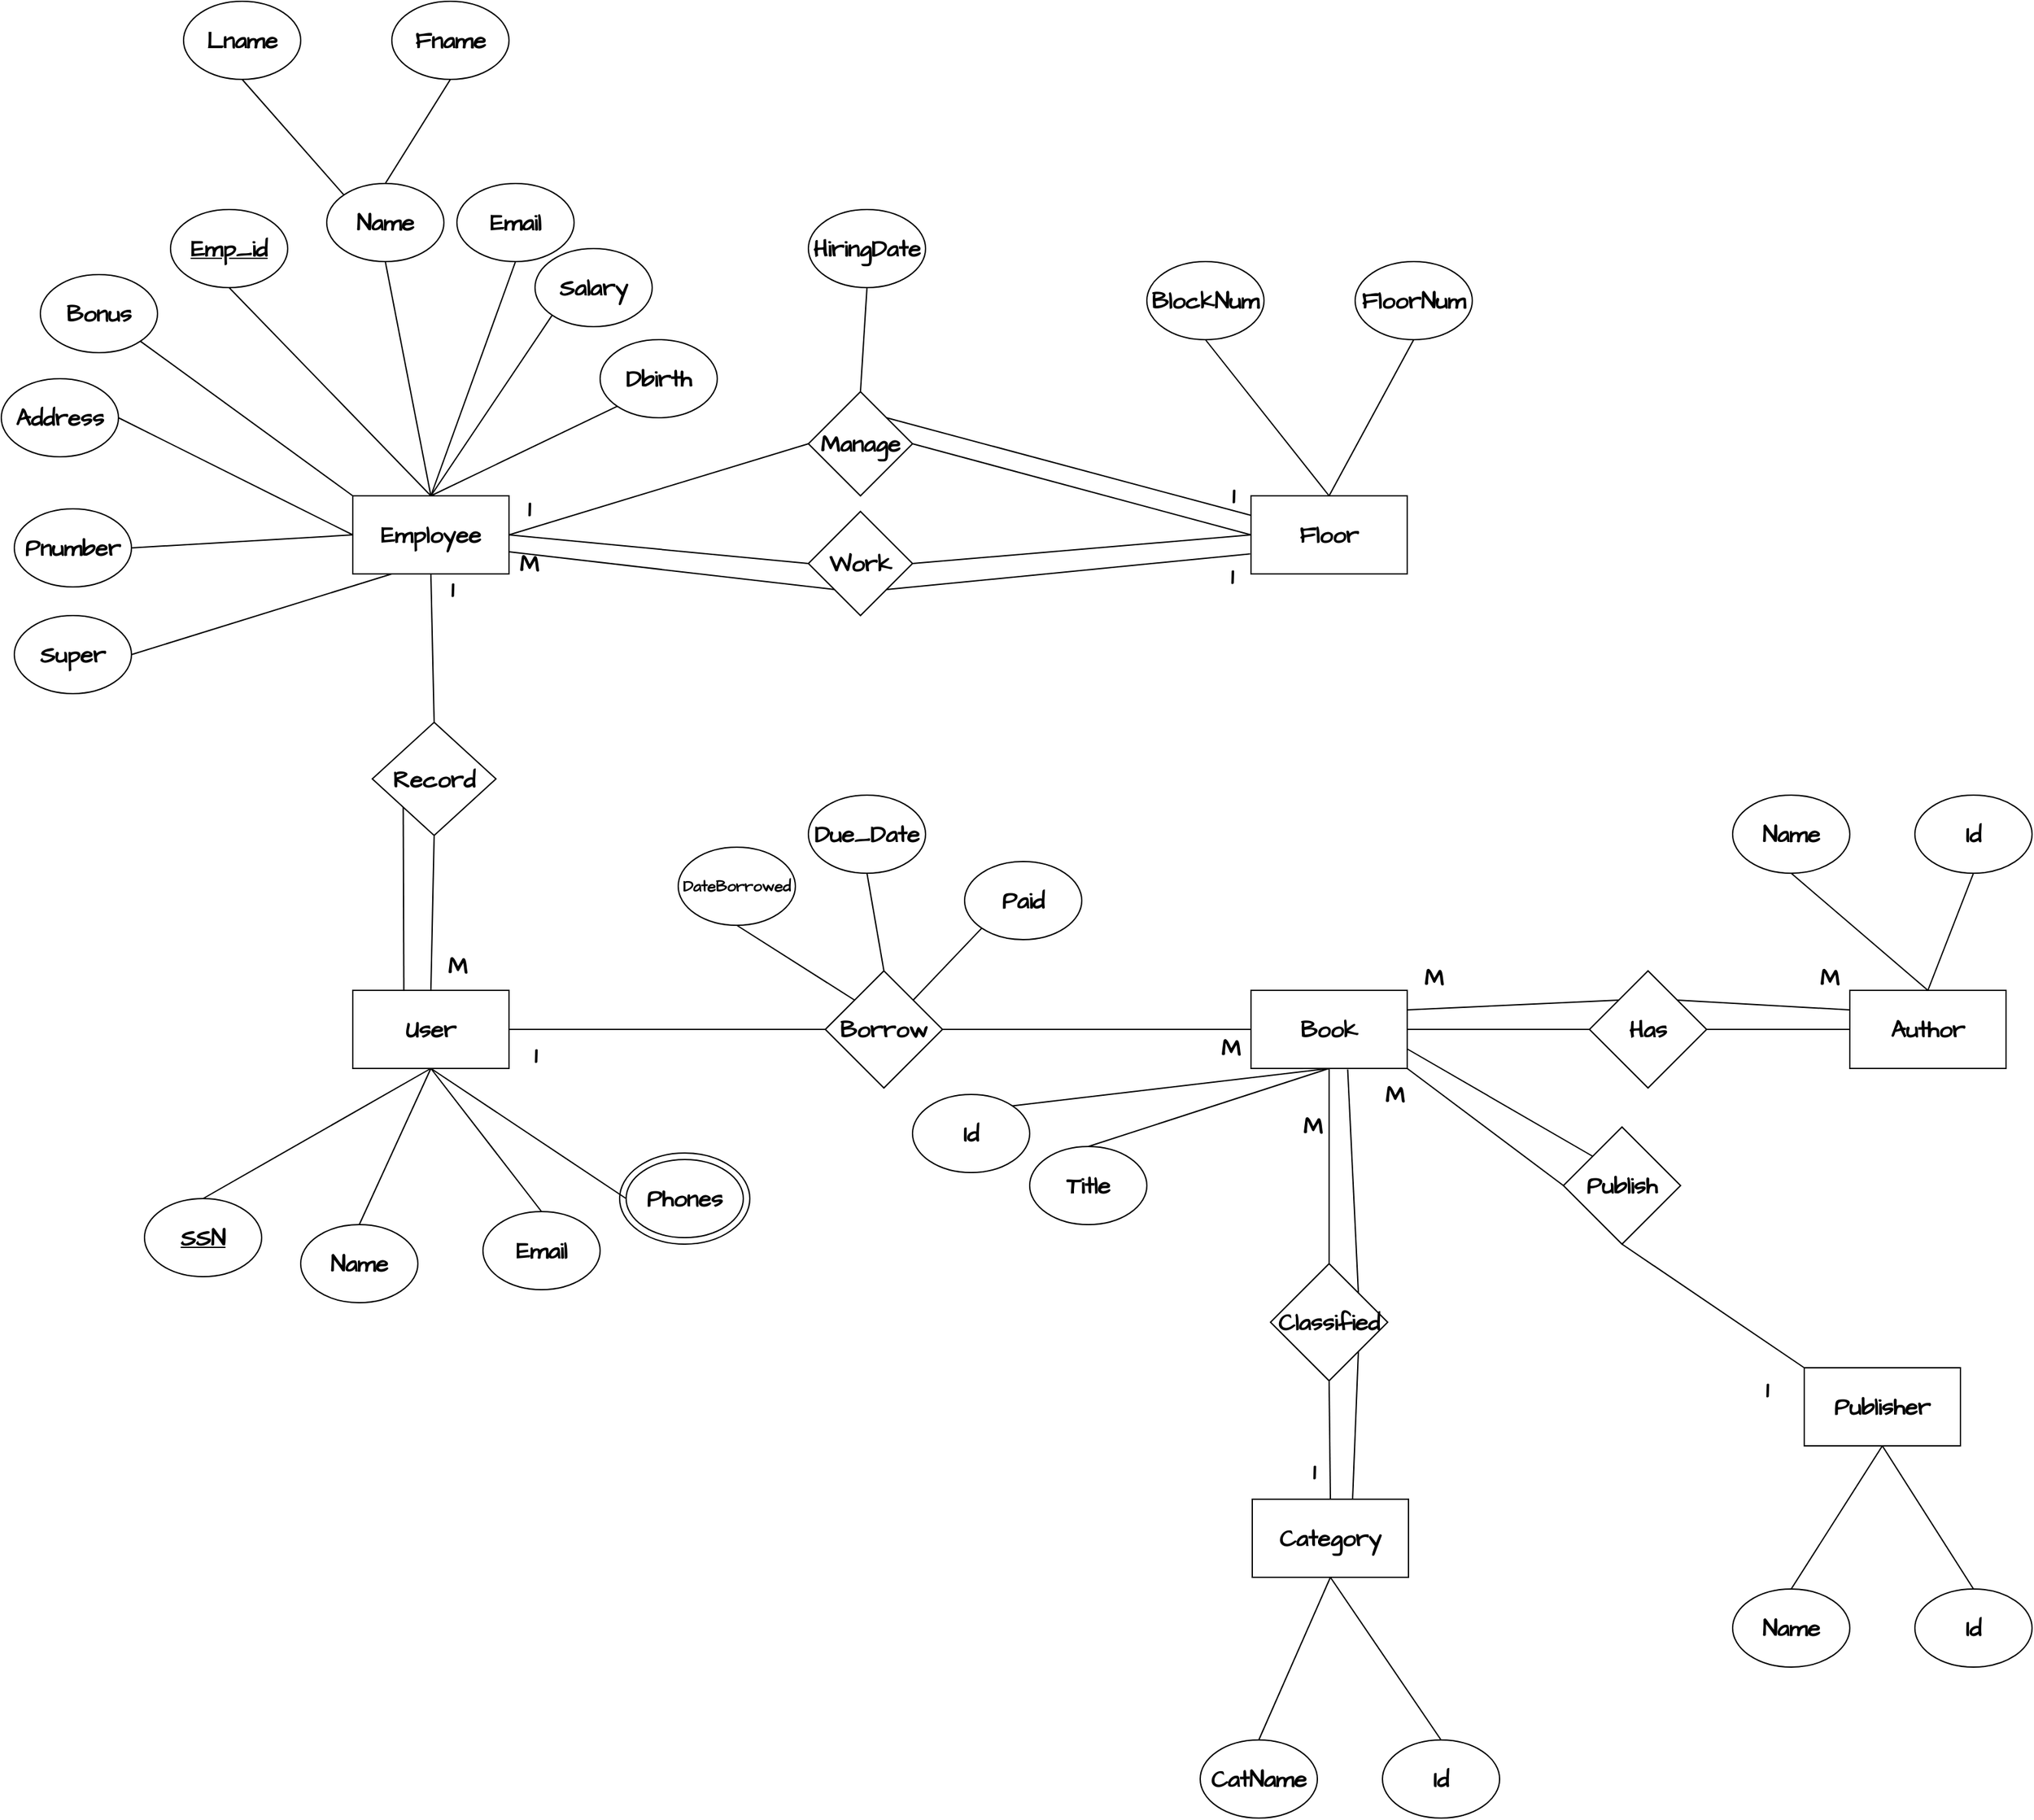 <mxfile version="24.9.0">
  <diagram id="R2lEEEUBdFMjLlhIrx00" name="Page-1">
    <mxGraphModel dx="2085" dy="1769" grid="1" gridSize="10" guides="1" tooltips="1" connect="1" arrows="1" fold="1" page="1" pageScale="1" pageWidth="850" pageHeight="1100" math="0" shadow="0" extFonts="Permanent Marker^https://fonts.googleapis.com/css?family=Permanent+Marker">
      <root>
        <mxCell id="0" />
        <mxCell id="1" parent="0" />
        <mxCell id="eiVSzCuptyh7BwzZJYLk-64" value="" style="ellipse;whiteSpace=wrap;html=1;" vertex="1" parent="1">
          <mxGeometry x="375" y="715" width="100" height="70" as="geometry" />
        </mxCell>
        <mxCell id="eiVSzCuptyh7BwzZJYLk-1" value="&lt;font face=&quot;Architects Daughter&quot; style=&quot;font-size: 18px;&quot;&gt;&lt;b&gt;Employee&lt;/b&gt;&lt;/font&gt;" style="rounded=0;whiteSpace=wrap;html=1;" vertex="1" parent="1">
          <mxGeometry x="170" y="210" width="120" height="60" as="geometry" />
        </mxCell>
        <mxCell id="eiVSzCuptyh7BwzZJYLk-3" value="&lt;font style=&quot;font-size: 18px;&quot; face=&quot;Architects Daughter&quot;&gt;&lt;b&gt;&lt;u&gt;Emp_id&lt;/u&gt;&lt;/b&gt;&lt;/font&gt;" style="ellipse;whiteSpace=wrap;html=1;" vertex="1" parent="1">
          <mxGeometry x="30" y="-10" width="90" height="60" as="geometry" />
        </mxCell>
        <mxCell id="eiVSzCuptyh7BwzZJYLk-4" value="" style="endArrow=none;html=1;rounded=0;entryX=0.5;entryY=1;entryDx=0;entryDy=0;exitX=0.5;exitY=0;exitDx=0;exitDy=0;" edge="1" parent="1" source="eiVSzCuptyh7BwzZJYLk-1" target="eiVSzCuptyh7BwzZJYLk-3">
          <mxGeometry width="50" height="50" relative="1" as="geometry">
            <mxPoint x="400" y="320" as="sourcePoint" />
            <mxPoint x="450" y="270" as="targetPoint" />
          </mxGeometry>
        </mxCell>
        <mxCell id="eiVSzCuptyh7BwzZJYLk-6" value="&lt;font style=&quot;font-size: 18px;&quot; face=&quot;Architects Daughter&quot;&gt;&lt;b&gt;Name&lt;/b&gt;&lt;/font&gt;" style="ellipse;whiteSpace=wrap;html=1;" vertex="1" parent="1">
          <mxGeometry x="150" y="-30" width="90" height="60" as="geometry" />
        </mxCell>
        <mxCell id="eiVSzCuptyh7BwzZJYLk-8" value="" style="endArrow=none;html=1;rounded=0;entryX=0.5;entryY=1;entryDx=0;entryDy=0;exitX=0.5;exitY=0;exitDx=0;exitDy=0;" edge="1" parent="1" source="eiVSzCuptyh7BwzZJYLk-1" target="eiVSzCuptyh7BwzZJYLk-6">
          <mxGeometry width="50" height="50" relative="1" as="geometry">
            <mxPoint x="400" y="320" as="sourcePoint" />
            <mxPoint x="450" y="270" as="targetPoint" />
          </mxGeometry>
        </mxCell>
        <mxCell id="eiVSzCuptyh7BwzZJYLk-9" value="&lt;font style=&quot;font-size: 18px;&quot; face=&quot;Architects Daughter&quot;&gt;&lt;b&gt;Fname&lt;/b&gt;&lt;/font&gt;" style="ellipse;whiteSpace=wrap;html=1;" vertex="1" parent="1">
          <mxGeometry x="200" y="-170" width="90" height="60" as="geometry" />
        </mxCell>
        <mxCell id="eiVSzCuptyh7BwzZJYLk-11" value="&lt;font style=&quot;font-size: 18px;&quot; face=&quot;Architects Daughter&quot;&gt;&lt;b&gt;Lname&lt;/b&gt;&lt;/font&gt;" style="ellipse;whiteSpace=wrap;html=1;" vertex="1" parent="1">
          <mxGeometry x="40" y="-170" width="90" height="60" as="geometry" />
        </mxCell>
        <mxCell id="eiVSzCuptyh7BwzZJYLk-12" value="" style="endArrow=none;html=1;rounded=0;entryX=0.5;entryY=1;entryDx=0;entryDy=0;exitX=0.5;exitY=0;exitDx=0;exitDy=0;" edge="1" parent="1" source="eiVSzCuptyh7BwzZJYLk-6" target="eiVSzCuptyh7BwzZJYLk-9">
          <mxGeometry width="50" height="50" relative="1" as="geometry">
            <mxPoint x="340" y="170" as="sourcePoint" />
            <mxPoint x="390" y="120" as="targetPoint" />
          </mxGeometry>
        </mxCell>
        <mxCell id="eiVSzCuptyh7BwzZJYLk-13" value="" style="endArrow=none;html=1;rounded=0;entryX=0.5;entryY=1;entryDx=0;entryDy=0;exitX=0;exitY=0;exitDx=0;exitDy=0;" edge="1" parent="1" source="eiVSzCuptyh7BwzZJYLk-6" target="eiVSzCuptyh7BwzZJYLk-11">
          <mxGeometry width="50" height="50" relative="1" as="geometry">
            <mxPoint x="270" y="160" as="sourcePoint" />
            <mxPoint x="320" y="110" as="targetPoint" />
          </mxGeometry>
        </mxCell>
        <mxCell id="eiVSzCuptyh7BwzZJYLk-14" value="&lt;font face=&quot;Architects Daughter&quot;&gt;&lt;span style=&quot;font-size: 18px;&quot;&gt;&lt;b&gt;Email&lt;/b&gt;&lt;/span&gt;&lt;/font&gt;" style="ellipse;whiteSpace=wrap;html=1;" vertex="1" parent="1">
          <mxGeometry x="250" y="-30" width="90" height="60" as="geometry" />
        </mxCell>
        <mxCell id="eiVSzCuptyh7BwzZJYLk-17" value="&lt;font face=&quot;Architects Daughter&quot;&gt;&lt;span style=&quot;font-size: 18px;&quot;&gt;&lt;b&gt;Salary&lt;/b&gt;&lt;/span&gt;&lt;/font&gt;" style="ellipse;whiteSpace=wrap;html=1;" vertex="1" parent="1">
          <mxGeometry x="310" y="20" width="90" height="60" as="geometry" />
        </mxCell>
        <mxCell id="eiVSzCuptyh7BwzZJYLk-18" value="&lt;font data-font-src=&quot;https://fonts.googleapis.com/css?family=Architects+Daughter&quot; face=&quot;Architects Daughter&quot; style=&quot;font-size: 18px;&quot;&gt;&lt;b&gt;Dbirth&lt;/b&gt;&lt;/font&gt;" style="ellipse;whiteSpace=wrap;html=1;" vertex="1" parent="1">
          <mxGeometry x="360" y="90" width="90" height="60" as="geometry" />
        </mxCell>
        <mxCell id="eiVSzCuptyh7BwzZJYLk-19" value="&lt;font data-font-src=&quot;https://fonts.googleapis.com/css?family=Architects+Daughter&quot; face=&quot;Architects Daughter&quot; style=&quot;font-size: 18px;&quot;&gt;&lt;b&gt;Bonus&lt;/b&gt;&lt;/font&gt;" style="ellipse;whiteSpace=wrap;html=1;" vertex="1" parent="1">
          <mxGeometry x="-70" y="40" width="90" height="60" as="geometry" />
        </mxCell>
        <mxCell id="eiVSzCuptyh7BwzZJYLk-20" value="&lt;font data-font-src=&quot;https://fonts.googleapis.com/css?family=Architects+Daughter&quot; face=&quot;Architects Daughter&quot; style=&quot;font-size: 18px;&quot;&gt;&lt;b&gt;Address&lt;/b&gt;&lt;/font&gt;" style="ellipse;whiteSpace=wrap;html=1;" vertex="1" parent="1">
          <mxGeometry x="-100" y="120" width="90" height="60" as="geometry" />
        </mxCell>
        <mxCell id="eiVSzCuptyh7BwzZJYLk-21" value="&lt;font data-font-src=&quot;https://fonts.googleapis.com/css?family=Architects+Daughter&quot; face=&quot;Architects Daughter&quot; style=&quot;font-size: 18px;&quot;&gt;&lt;b&gt;Pnumber&lt;/b&gt;&lt;/font&gt;" style="ellipse;whiteSpace=wrap;html=1;" vertex="1" parent="1">
          <mxGeometry x="-90" y="220" width="90" height="60" as="geometry" />
        </mxCell>
        <mxCell id="eiVSzCuptyh7BwzZJYLk-22" value="" style="endArrow=none;html=1;rounded=0;entryX=0.5;entryY=1;entryDx=0;entryDy=0;exitX=0.5;exitY=0;exitDx=0;exitDy=0;" edge="1" parent="1" source="eiVSzCuptyh7BwzZJYLk-1" target="eiVSzCuptyh7BwzZJYLk-14">
          <mxGeometry width="50" height="50" relative="1" as="geometry">
            <mxPoint x="340" y="170" as="sourcePoint" />
            <mxPoint x="390" y="120" as="targetPoint" />
          </mxGeometry>
        </mxCell>
        <mxCell id="eiVSzCuptyh7BwzZJYLk-23" value="" style="endArrow=none;html=1;rounded=0;entryX=0;entryY=1;entryDx=0;entryDy=0;exitX=0.5;exitY=0;exitDx=0;exitDy=0;" edge="1" parent="1" source="eiVSzCuptyh7BwzZJYLk-1" target="eiVSzCuptyh7BwzZJYLk-17">
          <mxGeometry width="50" height="50" relative="1" as="geometry">
            <mxPoint x="340" y="170" as="sourcePoint" />
            <mxPoint x="390" y="120" as="targetPoint" />
          </mxGeometry>
        </mxCell>
        <mxCell id="eiVSzCuptyh7BwzZJYLk-24" value="" style="endArrow=none;html=1;rounded=0;entryX=0;entryY=1;entryDx=0;entryDy=0;exitX=0.5;exitY=0;exitDx=0;exitDy=0;" edge="1" parent="1" source="eiVSzCuptyh7BwzZJYLk-1" target="eiVSzCuptyh7BwzZJYLk-18">
          <mxGeometry width="50" height="50" relative="1" as="geometry">
            <mxPoint x="340" y="170" as="sourcePoint" />
            <mxPoint x="390" y="120" as="targetPoint" />
          </mxGeometry>
        </mxCell>
        <mxCell id="eiVSzCuptyh7BwzZJYLk-25" value="" style="endArrow=none;html=1;rounded=0;exitX=1;exitY=1;exitDx=0;exitDy=0;entryX=0;entryY=0;entryDx=0;entryDy=0;" edge="1" parent="1" source="eiVSzCuptyh7BwzZJYLk-19" target="eiVSzCuptyh7BwzZJYLk-1">
          <mxGeometry width="50" height="50" relative="1" as="geometry">
            <mxPoint x="340" y="170" as="sourcePoint" />
            <mxPoint x="390" y="120" as="targetPoint" />
          </mxGeometry>
        </mxCell>
        <mxCell id="eiVSzCuptyh7BwzZJYLk-26" value="" style="endArrow=none;html=1;rounded=0;entryX=1;entryY=0.5;entryDx=0;entryDy=0;exitX=0;exitY=0.5;exitDx=0;exitDy=0;" edge="1" parent="1" source="eiVSzCuptyh7BwzZJYLk-1" target="eiVSzCuptyh7BwzZJYLk-20">
          <mxGeometry width="50" height="50" relative="1" as="geometry">
            <mxPoint x="340" y="170" as="sourcePoint" />
            <mxPoint x="390" y="120" as="targetPoint" />
          </mxGeometry>
        </mxCell>
        <mxCell id="eiVSzCuptyh7BwzZJYLk-27" value="" style="endArrow=none;html=1;rounded=0;exitX=1;exitY=0.5;exitDx=0;exitDy=0;entryX=0;entryY=0.5;entryDx=0;entryDy=0;" edge="1" parent="1" source="eiVSzCuptyh7BwzZJYLk-21" target="eiVSzCuptyh7BwzZJYLk-1">
          <mxGeometry width="50" height="50" relative="1" as="geometry">
            <mxPoint x="340" y="170" as="sourcePoint" />
            <mxPoint x="390" y="120" as="targetPoint" />
          </mxGeometry>
        </mxCell>
        <mxCell id="eiVSzCuptyh7BwzZJYLk-29" value="&lt;font data-font-src=&quot;https://fonts.googleapis.com/css?family=Architects+Daughter&quot; face=&quot;Architects Daughter&quot; style=&quot;font-size: 18px;&quot;&gt;&lt;b&gt;Super&lt;/b&gt;&lt;/font&gt;" style="ellipse;whiteSpace=wrap;html=1;" vertex="1" parent="1">
          <mxGeometry x="-90" y="302" width="90" height="60" as="geometry" />
        </mxCell>
        <mxCell id="eiVSzCuptyh7BwzZJYLk-30" value="" style="endArrow=none;html=1;rounded=0;entryX=1;entryY=0.5;entryDx=0;entryDy=0;exitX=0.25;exitY=1;exitDx=0;exitDy=0;" edge="1" parent="1" source="eiVSzCuptyh7BwzZJYLk-1" target="eiVSzCuptyh7BwzZJYLk-29">
          <mxGeometry width="50" height="50" relative="1" as="geometry">
            <mxPoint x="330" y="90" as="sourcePoint" />
            <mxPoint x="380" y="40" as="targetPoint" />
          </mxGeometry>
        </mxCell>
        <mxCell id="eiVSzCuptyh7BwzZJYLk-31" value="&lt;font face=&quot;Architects Daughter&quot; style=&quot;font-size: 18px;&quot;&gt;&lt;b&gt;Floor&lt;/b&gt;&lt;/font&gt;" style="rounded=0;whiteSpace=wrap;html=1;" vertex="1" parent="1">
          <mxGeometry x="860" y="210" width="120" height="60" as="geometry" />
        </mxCell>
        <mxCell id="eiVSzCuptyh7BwzZJYLk-32" value="&lt;font data-font-src=&quot;https://fonts.googleapis.com/css?family=Architects+Daughter&quot; face=&quot;Architects Daughter&quot; style=&quot;font-size: 18px;&quot;&gt;&lt;b&gt;FloorNum&lt;/b&gt;&lt;/font&gt;" style="ellipse;whiteSpace=wrap;html=1;" vertex="1" parent="1">
          <mxGeometry x="940" y="30" width="90" height="60" as="geometry" />
        </mxCell>
        <mxCell id="eiVSzCuptyh7BwzZJYLk-33" value="&lt;font data-font-src=&quot;https://fonts.googleapis.com/css?family=Architects+Daughter&quot; face=&quot;Architects Daughter&quot; style=&quot;font-size: 18px;&quot;&gt;&lt;b&gt;BlockNum&lt;/b&gt;&lt;/font&gt;" style="ellipse;whiteSpace=wrap;html=1;" vertex="1" parent="1">
          <mxGeometry x="780" y="30" width="90" height="60" as="geometry" />
        </mxCell>
        <mxCell id="eiVSzCuptyh7BwzZJYLk-34" value="" style="endArrow=none;html=1;rounded=0;entryX=0.5;entryY=1;entryDx=0;entryDy=0;exitX=0.5;exitY=0;exitDx=0;exitDy=0;" edge="1" parent="1" source="eiVSzCuptyh7BwzZJYLk-31" target="eiVSzCuptyh7BwzZJYLk-33">
          <mxGeometry width="50" height="50" relative="1" as="geometry">
            <mxPoint x="580" y="140" as="sourcePoint" />
            <mxPoint x="630" y="90" as="targetPoint" />
          </mxGeometry>
        </mxCell>
        <mxCell id="eiVSzCuptyh7BwzZJYLk-35" value="" style="endArrow=none;html=1;rounded=0;entryX=0.5;entryY=1;entryDx=0;entryDy=0;exitX=0.5;exitY=0;exitDx=0;exitDy=0;" edge="1" parent="1" source="eiVSzCuptyh7BwzZJYLk-31" target="eiVSzCuptyh7BwzZJYLk-32">
          <mxGeometry width="50" height="50" relative="1" as="geometry">
            <mxPoint x="580" y="140" as="sourcePoint" />
            <mxPoint x="630" y="90" as="targetPoint" />
          </mxGeometry>
        </mxCell>
        <mxCell id="eiVSzCuptyh7BwzZJYLk-37" value="&lt;b style=&quot;font-family: &amp;quot;Architects Daughter&amp;quot;; font-size: 18px;&quot;&gt;Manage&lt;/b&gt;" style="rhombus;whiteSpace=wrap;html=1;" vertex="1" parent="1">
          <mxGeometry x="520" y="130" width="80" height="80" as="geometry" />
        </mxCell>
        <mxCell id="eiVSzCuptyh7BwzZJYLk-38" value="" style="endArrow=none;html=1;rounded=0;exitX=1;exitY=0.5;exitDx=0;exitDy=0;entryX=0;entryY=0.5;entryDx=0;entryDy=0;" edge="1" parent="1" source="eiVSzCuptyh7BwzZJYLk-1" target="eiVSzCuptyh7BwzZJYLk-37">
          <mxGeometry width="50" height="50" relative="1" as="geometry">
            <mxPoint x="380" y="180" as="sourcePoint" />
            <mxPoint x="430" y="130" as="targetPoint" />
          </mxGeometry>
        </mxCell>
        <mxCell id="eiVSzCuptyh7BwzZJYLk-39" value="" style="endArrow=none;html=1;rounded=0;entryX=0;entryY=0.5;entryDx=0;entryDy=0;exitX=1;exitY=0.5;exitDx=0;exitDy=0;" edge="1" parent="1" source="eiVSzCuptyh7BwzZJYLk-37" target="eiVSzCuptyh7BwzZJYLk-31">
          <mxGeometry width="50" height="50" relative="1" as="geometry">
            <mxPoint x="380" y="180" as="sourcePoint" />
            <mxPoint x="430" y="130" as="targetPoint" />
          </mxGeometry>
        </mxCell>
        <mxCell id="eiVSzCuptyh7BwzZJYLk-40" value="&lt;font face=&quot;Architects Daughter&quot;&gt;&lt;span style=&quot;font-size: 18px;&quot;&gt;&lt;b&gt;Work&lt;/b&gt;&lt;/span&gt;&lt;/font&gt;" style="rhombus;whiteSpace=wrap;html=1;" vertex="1" parent="1">
          <mxGeometry x="520" y="222" width="80" height="80" as="geometry" />
        </mxCell>
        <mxCell id="eiVSzCuptyh7BwzZJYLk-42" value="" style="endArrow=none;html=1;rounded=0;exitX=1;exitY=0.5;exitDx=0;exitDy=0;entryX=0;entryY=0.5;entryDx=0;entryDy=0;" edge="1" parent="1" source="eiVSzCuptyh7BwzZJYLk-1" target="eiVSzCuptyh7BwzZJYLk-40">
          <mxGeometry width="50" height="50" relative="1" as="geometry">
            <mxPoint x="490" y="160" as="sourcePoint" />
            <mxPoint x="540" y="110" as="targetPoint" />
          </mxGeometry>
        </mxCell>
        <mxCell id="eiVSzCuptyh7BwzZJYLk-43" value="" style="endArrow=none;html=1;rounded=0;entryX=0;entryY=0.5;entryDx=0;entryDy=0;exitX=1;exitY=0.5;exitDx=0;exitDy=0;" edge="1" parent="1" source="eiVSzCuptyh7BwzZJYLk-40" target="eiVSzCuptyh7BwzZJYLk-31">
          <mxGeometry width="50" height="50" relative="1" as="geometry">
            <mxPoint x="490" y="160" as="sourcePoint" />
            <mxPoint x="540" y="110" as="targetPoint" />
          </mxGeometry>
        </mxCell>
        <mxCell id="eiVSzCuptyh7BwzZJYLk-44" value="" style="endArrow=none;html=1;rounded=0;entryX=0;entryY=0.25;entryDx=0;entryDy=0;exitX=1;exitY=0;exitDx=0;exitDy=0;" edge="1" parent="1" source="eiVSzCuptyh7BwzZJYLk-37" target="eiVSzCuptyh7BwzZJYLk-31">
          <mxGeometry width="50" height="50" relative="1" as="geometry">
            <mxPoint x="490" y="160" as="sourcePoint" />
            <mxPoint x="540" y="110" as="targetPoint" />
          </mxGeometry>
        </mxCell>
        <mxCell id="eiVSzCuptyh7BwzZJYLk-45" value="&lt;font style=&quot;font-size: 18px;&quot; data-font-src=&quot;https://fonts.googleapis.com/css?family=Architects+Daughter&quot; face=&quot;Architects Daughter&quot;&gt;&lt;b&gt;1&lt;/b&gt;&lt;/font&gt;" style="text;html=1;align=center;verticalAlign=middle;resizable=0;points=[];autosize=1;strokeColor=none;fillColor=none;" vertex="1" parent="1">
          <mxGeometry x="290" y="200" width="30" height="40" as="geometry" />
        </mxCell>
        <mxCell id="eiVSzCuptyh7BwzZJYLk-46" value="&lt;font style=&quot;font-size: 18px;&quot; data-font-src=&quot;https://fonts.googleapis.com/css?family=Architects+Daughter&quot; face=&quot;Architects Daughter&quot;&gt;&lt;b&gt;1&lt;/b&gt;&lt;/font&gt;" style="text;html=1;align=center;verticalAlign=middle;resizable=0;points=[];autosize=1;strokeColor=none;fillColor=none;" vertex="1" parent="1">
          <mxGeometry x="831" y="190" width="30" height="40" as="geometry" />
        </mxCell>
        <mxCell id="eiVSzCuptyh7BwzZJYLk-47" value="&lt;font style=&quot;font-size: 18px;&quot; data-font-src=&quot;https://fonts.googleapis.com/css?family=Architects+Daughter&quot; face=&quot;Architects Daughter&quot;&gt;&lt;b&gt;1&lt;/b&gt;&lt;/font&gt;" style="text;html=1;align=center;verticalAlign=middle;resizable=0;points=[];autosize=1;strokeColor=none;fillColor=none;" vertex="1" parent="1">
          <mxGeometry x="830" y="252" width="30" height="40" as="geometry" />
        </mxCell>
        <mxCell id="eiVSzCuptyh7BwzZJYLk-48" value="&lt;font style=&quot;font-size: 18px;&quot; data-font-src=&quot;https://fonts.googleapis.com/css?family=Architects+Daughter&quot; face=&quot;Architects Daughter&quot;&gt;&lt;b&gt;M&lt;/b&gt;&lt;/font&gt;" style="text;html=1;align=center;verticalAlign=middle;resizable=0;points=[];autosize=1;strokeColor=none;fillColor=none;" vertex="1" parent="1">
          <mxGeometry x="285" y="242" width="40" height="40" as="geometry" />
        </mxCell>
        <mxCell id="eiVSzCuptyh7BwzZJYLk-49" value="" style="endArrow=none;html=1;rounded=0;entryX=0.977;entryY=0.067;entryDx=0;entryDy=0;exitX=1;exitY=1;exitDx=0;exitDy=0;entryPerimeter=0;" edge="1" parent="1" source="eiVSzCuptyh7BwzZJYLk-40" target="eiVSzCuptyh7BwzZJYLk-47">
          <mxGeometry width="50" height="50" relative="1" as="geometry">
            <mxPoint x="530" y="210" as="sourcePoint" />
            <mxPoint x="580" y="160" as="targetPoint" />
          </mxGeometry>
        </mxCell>
        <mxCell id="eiVSzCuptyh7BwzZJYLk-50" value="" style="endArrow=none;html=1;rounded=0;exitX=0.126;exitY=0.275;exitDx=0;exitDy=0;exitPerimeter=0;entryX=0;entryY=1;entryDx=0;entryDy=0;" edge="1" parent="1" source="eiVSzCuptyh7BwzZJYLk-48" target="eiVSzCuptyh7BwzZJYLk-40">
          <mxGeometry width="50" height="50" relative="1" as="geometry">
            <mxPoint x="530" y="210" as="sourcePoint" />
            <mxPoint x="580" y="160" as="targetPoint" />
          </mxGeometry>
        </mxCell>
        <mxCell id="eiVSzCuptyh7BwzZJYLk-51" value="" style="endArrow=none;html=1;rounded=0;entryX=0.5;entryY=0;entryDx=0;entryDy=0;exitX=0.5;exitY=1;exitDx=0;exitDy=0;" edge="1" parent="1" source="eiVSzCuptyh7BwzZJYLk-52" target="eiVSzCuptyh7BwzZJYLk-37">
          <mxGeometry width="50" height="50" relative="1" as="geometry">
            <mxPoint x="560" y="40" as="sourcePoint" />
            <mxPoint x="510" y="240" as="targetPoint" />
          </mxGeometry>
        </mxCell>
        <mxCell id="eiVSzCuptyh7BwzZJYLk-52" value="&lt;font data-font-src=&quot;https://fonts.googleapis.com/css?family=Architects+Daughter&quot; face=&quot;Architects Daughter&quot; style=&quot;font-size: 18px;&quot;&gt;&lt;b&gt;HiringDate&lt;/b&gt;&lt;/font&gt;" style="ellipse;whiteSpace=wrap;html=1;" vertex="1" parent="1">
          <mxGeometry x="520" y="-10" width="90" height="60" as="geometry" />
        </mxCell>
        <mxCell id="eiVSzCuptyh7BwzZJYLk-54" value="&lt;font face=&quot;Architects Daughter&quot; style=&quot;font-size: 18px;&quot;&gt;&lt;b&gt;User&lt;/b&gt;&lt;/font&gt;" style="rounded=0;whiteSpace=wrap;html=1;" vertex="1" parent="1">
          <mxGeometry x="170" y="590" width="120" height="60" as="geometry" />
        </mxCell>
        <mxCell id="eiVSzCuptyh7BwzZJYLk-55" value="&lt;font data-font-src=&quot;https://fonts.googleapis.com/css?family=Architects+Daughter&quot; face=&quot;Architects Daughter&quot; style=&quot;font-size: 18px;&quot;&gt;&lt;b&gt;&lt;u&gt;SSN&lt;/u&gt;&lt;/b&gt;&lt;/font&gt;" style="ellipse;whiteSpace=wrap;html=1;" vertex="1" parent="1">
          <mxGeometry x="10" y="750" width="90" height="60" as="geometry" />
        </mxCell>
        <mxCell id="eiVSzCuptyh7BwzZJYLk-57" value="&lt;font style=&quot;font-size: 18px;&quot; face=&quot;Architects Daughter&quot;&gt;&lt;b&gt;Name&lt;/b&gt;&lt;/font&gt;" style="ellipse;whiteSpace=wrap;html=1;" vertex="1" parent="1">
          <mxGeometry x="130" y="770" width="90" height="60" as="geometry" />
        </mxCell>
        <mxCell id="eiVSzCuptyh7BwzZJYLk-59" value="&lt;font face=&quot;Architects Daughter&quot;&gt;&lt;span style=&quot;font-size: 18px;&quot;&gt;&lt;b&gt;Email&lt;/b&gt;&lt;/span&gt;&lt;/font&gt;" style="ellipse;whiteSpace=wrap;html=1;" vertex="1" parent="1">
          <mxGeometry x="270" y="760" width="90" height="60" as="geometry" />
        </mxCell>
        <mxCell id="eiVSzCuptyh7BwzZJYLk-62" value="&lt;font face=&quot;Architects Daughter&quot;&gt;&lt;span style=&quot;font-size: 18px;&quot;&gt;&lt;b&gt;Phones&lt;/b&gt;&lt;/span&gt;&lt;/font&gt;" style="ellipse;whiteSpace=wrap;html=1;" vertex="1" parent="1">
          <mxGeometry x="380" y="720" width="90" height="60" as="geometry" />
        </mxCell>
        <mxCell id="eiVSzCuptyh7BwzZJYLk-65" value="" style="endArrow=none;html=1;rounded=0;entryX=0.5;entryY=1;entryDx=0;entryDy=0;exitX=0.5;exitY=0;exitDx=0;exitDy=0;" edge="1" parent="1" source="eiVSzCuptyh7BwzZJYLk-55" target="eiVSzCuptyh7BwzZJYLk-54">
          <mxGeometry width="50" height="50" relative="1" as="geometry">
            <mxPoint x="350" y="690" as="sourcePoint" />
            <mxPoint x="400" y="640" as="targetPoint" />
          </mxGeometry>
        </mxCell>
        <mxCell id="eiVSzCuptyh7BwzZJYLk-66" value="" style="endArrow=none;html=1;rounded=0;exitX=0.5;exitY=0;exitDx=0;exitDy=0;entryX=0.5;entryY=1;entryDx=0;entryDy=0;" edge="1" parent="1" source="eiVSzCuptyh7BwzZJYLk-57" target="eiVSzCuptyh7BwzZJYLk-54">
          <mxGeometry width="50" height="50" relative="1" as="geometry">
            <mxPoint x="350" y="690" as="sourcePoint" />
            <mxPoint x="400" y="640" as="targetPoint" />
          </mxGeometry>
        </mxCell>
        <mxCell id="eiVSzCuptyh7BwzZJYLk-67" value="" style="endArrow=none;html=1;rounded=0;exitX=0.5;exitY=1;exitDx=0;exitDy=0;entryX=0.5;entryY=0;entryDx=0;entryDy=0;" edge="1" parent="1" source="eiVSzCuptyh7BwzZJYLk-54" target="eiVSzCuptyh7BwzZJYLk-59">
          <mxGeometry width="50" height="50" relative="1" as="geometry">
            <mxPoint x="350" y="690" as="sourcePoint" />
            <mxPoint x="400" y="640" as="targetPoint" />
          </mxGeometry>
        </mxCell>
        <mxCell id="eiVSzCuptyh7BwzZJYLk-68" value="" style="endArrow=none;html=1;rounded=0;exitX=0.5;exitY=1;exitDx=0;exitDy=0;entryX=0;entryY=0.5;entryDx=0;entryDy=0;" edge="1" parent="1" source="eiVSzCuptyh7BwzZJYLk-54" target="eiVSzCuptyh7BwzZJYLk-62">
          <mxGeometry width="50" height="50" relative="1" as="geometry">
            <mxPoint x="350" y="690" as="sourcePoint" />
            <mxPoint x="400" y="640" as="targetPoint" />
          </mxGeometry>
        </mxCell>
        <mxCell id="eiVSzCuptyh7BwzZJYLk-69" value="&lt;font face=&quot;Architects Daughter&quot;&gt;&lt;span style=&quot;font-size: 18px;&quot;&gt;&lt;b&gt;Record&lt;/b&gt;&lt;/span&gt;&lt;/font&gt;" style="rhombus;whiteSpace=wrap;html=1;" vertex="1" parent="1">
          <mxGeometry x="185" y="384" width="95" height="87" as="geometry" />
        </mxCell>
        <mxCell id="eiVSzCuptyh7BwzZJYLk-70" value="" style="endArrow=none;html=1;rounded=0;entryX=0.5;entryY=1;entryDx=0;entryDy=0;exitX=0.5;exitY=0;exitDx=0;exitDy=0;" edge="1" parent="1" source="eiVSzCuptyh7BwzZJYLk-69" target="eiVSzCuptyh7BwzZJYLk-1">
          <mxGeometry width="50" height="50" relative="1" as="geometry">
            <mxPoint x="350" y="560" as="sourcePoint" />
            <mxPoint x="400" y="510" as="targetPoint" />
          </mxGeometry>
        </mxCell>
        <mxCell id="eiVSzCuptyh7BwzZJYLk-71" value="" style="endArrow=none;html=1;rounded=0;exitX=0.5;exitY=0;exitDx=0;exitDy=0;entryX=0.5;entryY=1;entryDx=0;entryDy=0;" edge="1" parent="1" source="eiVSzCuptyh7BwzZJYLk-54" target="eiVSzCuptyh7BwzZJYLk-69">
          <mxGeometry width="50" height="50" relative="1" as="geometry">
            <mxPoint x="350" y="560" as="sourcePoint" />
            <mxPoint x="400" y="510" as="targetPoint" />
          </mxGeometry>
        </mxCell>
        <mxCell id="eiVSzCuptyh7BwzZJYLk-72" value="" style="endArrow=none;html=1;rounded=0;entryX=0;entryY=1;entryDx=0;entryDy=0;exitX=0.327;exitY=-0.003;exitDx=0;exitDy=0;exitPerimeter=0;" edge="1" parent="1" source="eiVSzCuptyh7BwzZJYLk-54" target="eiVSzCuptyh7BwzZJYLk-69">
          <mxGeometry width="50" height="50" relative="1" as="geometry">
            <mxPoint x="270" y="600" as="sourcePoint" />
            <mxPoint x="320" y="550" as="targetPoint" />
          </mxGeometry>
        </mxCell>
        <mxCell id="eiVSzCuptyh7BwzZJYLk-73" value="&lt;font style=&quot;font-size: 18px;&quot; data-font-src=&quot;https://fonts.googleapis.com/css?family=Architects+Daughter&quot; face=&quot;Architects Daughter&quot;&gt;&lt;b&gt;1&lt;/b&gt;&lt;/font&gt;" style="text;html=1;align=center;verticalAlign=middle;resizable=0;points=[];autosize=1;strokeColor=none;fillColor=none;" vertex="1" parent="1">
          <mxGeometry x="231" y="262" width="30" height="40" as="geometry" />
        </mxCell>
        <mxCell id="eiVSzCuptyh7BwzZJYLk-74" value="&lt;font style=&quot;font-size: 18px;&quot; data-font-src=&quot;https://fonts.googleapis.com/css?family=Architects+Daughter&quot; face=&quot;Architects Daughter&quot;&gt;&lt;b&gt;M&lt;/b&gt;&lt;/font&gt;" style="text;html=1;align=center;verticalAlign=middle;resizable=0;points=[];autosize=1;strokeColor=none;fillColor=none;" vertex="1" parent="1">
          <mxGeometry x="230" y="551" width="40" height="40" as="geometry" />
        </mxCell>
        <mxCell id="eiVSzCuptyh7BwzZJYLk-75" value="&lt;font face=&quot;Architects Daughter&quot; style=&quot;font-size: 18px;&quot;&gt;&lt;b&gt;Book&lt;/b&gt;&lt;/font&gt;" style="rounded=0;whiteSpace=wrap;html=1;" vertex="1" parent="1">
          <mxGeometry x="860" y="590" width="120" height="60" as="geometry" />
        </mxCell>
        <mxCell id="eiVSzCuptyh7BwzZJYLk-77" value="&lt;font data-font-src=&quot;https://fonts.googleapis.com/css?family=Architects+Daughter&quot; face=&quot;Architects Daughter&quot; style=&quot;font-size: 18px;&quot;&gt;&lt;b&gt;Borrow&lt;/b&gt;&lt;/font&gt;" style="rhombus;whiteSpace=wrap;html=1;" vertex="1" parent="1">
          <mxGeometry x="533" y="575" width="90" height="90" as="geometry" />
        </mxCell>
        <mxCell id="eiVSzCuptyh7BwzZJYLk-80" value="&lt;font face=&quot;Architects Daughter&quot;&gt;&lt;span style=&quot;font-size: 18px;&quot;&gt;&lt;b&gt;Id&lt;/b&gt;&lt;/span&gt;&lt;/font&gt;" style="ellipse;whiteSpace=wrap;html=1;" vertex="1" parent="1">
          <mxGeometry x="600" y="670" width="90" height="60" as="geometry" />
        </mxCell>
        <mxCell id="eiVSzCuptyh7BwzZJYLk-81" value="&lt;font face=&quot;Architects Daughter&quot;&gt;&lt;span style=&quot;font-size: 18px;&quot;&gt;&lt;b&gt;Title&lt;/b&gt;&lt;/span&gt;&lt;/font&gt;" style="ellipse;whiteSpace=wrap;html=1;" vertex="1" parent="1">
          <mxGeometry x="690" y="710" width="90" height="60" as="geometry" />
        </mxCell>
        <mxCell id="eiVSzCuptyh7BwzZJYLk-83" value="" style="endArrow=none;html=1;rounded=0;entryX=0.5;entryY=1;entryDx=0;entryDy=0;exitX=1;exitY=0;exitDx=0;exitDy=0;" edge="1" parent="1" source="eiVSzCuptyh7BwzZJYLk-80" target="eiVSzCuptyh7BwzZJYLk-75">
          <mxGeometry width="50" height="50" relative="1" as="geometry">
            <mxPoint x="510" y="840" as="sourcePoint" />
            <mxPoint x="560" y="790" as="targetPoint" />
          </mxGeometry>
        </mxCell>
        <mxCell id="eiVSzCuptyh7BwzZJYLk-84" value="" style="endArrow=none;html=1;rounded=0;entryX=0.5;entryY=1;entryDx=0;entryDy=0;exitX=0.5;exitY=0;exitDx=0;exitDy=0;" edge="1" parent="1" source="eiVSzCuptyh7BwzZJYLk-81" target="eiVSzCuptyh7BwzZJYLk-75">
          <mxGeometry width="50" height="50" relative="1" as="geometry">
            <mxPoint x="510" y="840" as="sourcePoint" />
            <mxPoint x="560" y="790" as="targetPoint" />
          </mxGeometry>
        </mxCell>
        <mxCell id="eiVSzCuptyh7BwzZJYLk-85" value="" style="endArrow=none;html=1;rounded=0;entryX=0;entryY=0.5;entryDx=0;entryDy=0;exitX=1;exitY=0.5;exitDx=0;exitDy=0;" edge="1" parent="1" source="eiVSzCuptyh7BwzZJYLk-54" target="eiVSzCuptyh7BwzZJYLk-77">
          <mxGeometry width="50" height="50" relative="1" as="geometry">
            <mxPoint x="510" y="820" as="sourcePoint" />
            <mxPoint x="560" y="770" as="targetPoint" />
          </mxGeometry>
        </mxCell>
        <mxCell id="eiVSzCuptyh7BwzZJYLk-86" value="" style="endArrow=none;html=1;rounded=0;entryX=1;entryY=0.5;entryDx=0;entryDy=0;exitX=0;exitY=0.5;exitDx=0;exitDy=0;" edge="1" parent="1" source="eiVSzCuptyh7BwzZJYLk-75" target="eiVSzCuptyh7BwzZJYLk-77">
          <mxGeometry width="50" height="50" relative="1" as="geometry">
            <mxPoint x="510" y="820" as="sourcePoint" />
            <mxPoint x="560" y="770" as="targetPoint" />
          </mxGeometry>
        </mxCell>
        <mxCell id="eiVSzCuptyh7BwzZJYLk-87" value="&lt;font data-font-src=&quot;https://fonts.googleapis.com/css?family=Architects+Daughter&quot; face=&quot;Architects Daughter&quot;&gt;&lt;b&gt;DateBorrowed&lt;/b&gt;&lt;/font&gt;" style="ellipse;whiteSpace=wrap;html=1;" vertex="1" parent="1">
          <mxGeometry x="420" y="480" width="90" height="60" as="geometry" />
        </mxCell>
        <mxCell id="eiVSzCuptyh7BwzZJYLk-88" value="&lt;font style=&quot;font-size: 18px;&quot; data-font-src=&quot;https://fonts.googleapis.com/css?family=Architects+Daughter&quot; face=&quot;Architects Daughter&quot;&gt;&lt;b&gt;Due_Date&lt;/b&gt;&lt;/font&gt;" style="ellipse;whiteSpace=wrap;html=1;" vertex="1" parent="1">
          <mxGeometry x="520" y="440" width="90" height="60" as="geometry" />
        </mxCell>
        <mxCell id="eiVSzCuptyh7BwzZJYLk-89" value="&lt;font style=&quot;font-size: 18px;&quot; face=&quot;Architects Daughter&quot;&gt;&lt;b&gt;Paid&lt;/b&gt;&lt;/font&gt;" style="ellipse;whiteSpace=wrap;html=1;" vertex="1" parent="1">
          <mxGeometry x="640" y="491" width="90" height="60" as="geometry" />
        </mxCell>
        <mxCell id="eiVSzCuptyh7BwzZJYLk-90" value="" style="endArrow=none;html=1;rounded=0;exitX=0.5;exitY=1;exitDx=0;exitDy=0;entryX=0;entryY=0;entryDx=0;entryDy=0;" edge="1" parent="1" source="eiVSzCuptyh7BwzZJYLk-87" target="eiVSzCuptyh7BwzZJYLk-77">
          <mxGeometry width="50" height="50" relative="1" as="geometry">
            <mxPoint x="620" y="630" as="sourcePoint" />
            <mxPoint x="670" y="580" as="targetPoint" />
          </mxGeometry>
        </mxCell>
        <mxCell id="eiVSzCuptyh7BwzZJYLk-91" value="" style="endArrow=none;html=1;rounded=0;entryX=0.5;entryY=1;entryDx=0;entryDy=0;exitX=0.5;exitY=0;exitDx=0;exitDy=0;" edge="1" parent="1" source="eiVSzCuptyh7BwzZJYLk-77" target="eiVSzCuptyh7BwzZJYLk-88">
          <mxGeometry width="50" height="50" relative="1" as="geometry">
            <mxPoint x="620" y="630" as="sourcePoint" />
            <mxPoint x="670" y="580" as="targetPoint" />
          </mxGeometry>
        </mxCell>
        <mxCell id="eiVSzCuptyh7BwzZJYLk-92" value="" style="endArrow=none;html=1;rounded=0;entryX=0;entryY=1;entryDx=0;entryDy=0;exitX=1;exitY=0;exitDx=0;exitDy=0;" edge="1" parent="1" source="eiVSzCuptyh7BwzZJYLk-77" target="eiVSzCuptyh7BwzZJYLk-89">
          <mxGeometry width="50" height="50" relative="1" as="geometry">
            <mxPoint x="620" y="630" as="sourcePoint" />
            <mxPoint x="670" y="580" as="targetPoint" />
          </mxGeometry>
        </mxCell>
        <mxCell id="eiVSzCuptyh7BwzZJYLk-93" value="&lt;font style=&quot;font-size: 18px;&quot; data-font-src=&quot;https://fonts.googleapis.com/css?family=Architects+Daughter&quot; face=&quot;Architects Daughter&quot;&gt;&lt;b&gt;1&lt;/b&gt;&lt;/font&gt;" style="text;html=1;align=center;verticalAlign=middle;resizable=0;points=[];autosize=1;strokeColor=none;fillColor=none;" vertex="1" parent="1">
          <mxGeometry x="295" y="620" width="30" height="40" as="geometry" />
        </mxCell>
        <mxCell id="eiVSzCuptyh7BwzZJYLk-96" value="&lt;font style=&quot;font-size: 18px;&quot; data-font-src=&quot;https://fonts.googleapis.com/css?family=Architects+Daughter&quot; face=&quot;Architects Daughter&quot;&gt;&lt;b&gt;M&lt;/b&gt;&lt;/font&gt;" style="text;html=1;align=center;verticalAlign=middle;resizable=0;points=[];autosize=1;strokeColor=none;fillColor=none;" vertex="1" parent="1">
          <mxGeometry x="824" y="614" width="40" height="40" as="geometry" />
        </mxCell>
        <mxCell id="eiVSzCuptyh7BwzZJYLk-97" value="&lt;font face=&quot;Architects Daughter&quot; style=&quot;font-size: 18px;&quot;&gt;&lt;b&gt;Author&lt;/b&gt;&lt;/font&gt;" style="rounded=0;whiteSpace=wrap;html=1;" vertex="1" parent="1">
          <mxGeometry x="1320" y="590" width="120" height="60" as="geometry" />
        </mxCell>
        <mxCell id="eiVSzCuptyh7BwzZJYLk-99" value="&lt;font face=&quot;Architects Daughter&quot;&gt;&lt;span style=&quot;font-size: 18px;&quot;&gt;&lt;b&gt;Name&lt;/b&gt;&lt;/span&gt;&lt;/font&gt;" style="ellipse;whiteSpace=wrap;html=1;" vertex="1" parent="1">
          <mxGeometry x="1230" y="440" width="90" height="60" as="geometry" />
        </mxCell>
        <mxCell id="eiVSzCuptyh7BwzZJYLk-102" value="&lt;font face=&quot;Architects Daughter&quot;&gt;&lt;span style=&quot;font-size: 18px;&quot;&gt;&lt;b&gt;Id&lt;/b&gt;&lt;/span&gt;&lt;/font&gt;" style="ellipse;whiteSpace=wrap;html=1;" vertex="1" parent="1">
          <mxGeometry x="1370" y="440" width="90" height="60" as="geometry" />
        </mxCell>
        <mxCell id="eiVSzCuptyh7BwzZJYLk-103" value="" style="endArrow=none;html=1;rounded=0;entryX=0.5;entryY=1;entryDx=0;entryDy=0;exitX=0.5;exitY=0;exitDx=0;exitDy=0;" edge="1" parent="1" source="eiVSzCuptyh7BwzZJYLk-97" target="eiVSzCuptyh7BwzZJYLk-99">
          <mxGeometry width="50" height="50" relative="1" as="geometry">
            <mxPoint x="1250" y="690" as="sourcePoint" />
            <mxPoint x="1300" y="640" as="targetPoint" />
          </mxGeometry>
        </mxCell>
        <mxCell id="eiVSzCuptyh7BwzZJYLk-104" value="" style="endArrow=none;html=1;rounded=0;entryX=0.5;entryY=1;entryDx=0;entryDy=0;exitX=0.5;exitY=0;exitDx=0;exitDy=0;" edge="1" parent="1" source="eiVSzCuptyh7BwzZJYLk-97" target="eiVSzCuptyh7BwzZJYLk-102">
          <mxGeometry width="50" height="50" relative="1" as="geometry">
            <mxPoint x="1380" y="590" as="sourcePoint" />
            <mxPoint x="1300" y="640" as="targetPoint" />
          </mxGeometry>
        </mxCell>
        <mxCell id="eiVSzCuptyh7BwzZJYLk-105" value="&lt;font face=&quot;Architects Daughter&quot;&gt;&lt;span style=&quot;font-size: 18px;&quot;&gt;&lt;b&gt;Has&lt;/b&gt;&lt;/span&gt;&lt;/font&gt;" style="rhombus;whiteSpace=wrap;html=1;" vertex="1" parent="1">
          <mxGeometry x="1120" y="575" width="90" height="90" as="geometry" />
        </mxCell>
        <mxCell id="eiVSzCuptyh7BwzZJYLk-106" value="" style="endArrow=none;html=1;rounded=0;entryX=0;entryY=0.5;entryDx=0;entryDy=0;exitX=1;exitY=0.5;exitDx=0;exitDy=0;" edge="1" parent="1" source="eiVSzCuptyh7BwzZJYLk-105" target="eiVSzCuptyh7BwzZJYLk-97">
          <mxGeometry width="50" height="50" relative="1" as="geometry">
            <mxPoint x="1190" y="660" as="sourcePoint" />
            <mxPoint x="1240" y="610" as="targetPoint" />
          </mxGeometry>
        </mxCell>
        <mxCell id="eiVSzCuptyh7BwzZJYLk-107" value="" style="endArrow=none;html=1;rounded=0;exitX=1;exitY=0.5;exitDx=0;exitDy=0;entryX=0;entryY=0.5;entryDx=0;entryDy=0;" edge="1" parent="1" source="eiVSzCuptyh7BwzZJYLk-75" target="eiVSzCuptyh7BwzZJYLk-105">
          <mxGeometry width="50" height="50" relative="1" as="geometry">
            <mxPoint x="1190" y="660" as="sourcePoint" />
            <mxPoint x="1240" y="610" as="targetPoint" />
          </mxGeometry>
        </mxCell>
        <mxCell id="eiVSzCuptyh7BwzZJYLk-108" value="" style="endArrow=none;html=1;rounded=0;exitX=1;exitY=0.25;exitDx=0;exitDy=0;entryX=0;entryY=0;entryDx=0;entryDy=0;" edge="1" parent="1" source="eiVSzCuptyh7BwzZJYLk-75" target="eiVSzCuptyh7BwzZJYLk-105">
          <mxGeometry width="50" height="50" relative="1" as="geometry">
            <mxPoint x="1210" y="630" as="sourcePoint" />
            <mxPoint x="1260" y="580" as="targetPoint" />
          </mxGeometry>
        </mxCell>
        <mxCell id="eiVSzCuptyh7BwzZJYLk-109" value="" style="endArrow=none;html=1;rounded=0;entryX=0;entryY=0.25;entryDx=0;entryDy=0;exitX=1;exitY=0;exitDx=0;exitDy=0;" edge="1" parent="1" source="eiVSzCuptyh7BwzZJYLk-105" target="eiVSzCuptyh7BwzZJYLk-97">
          <mxGeometry width="50" height="50" relative="1" as="geometry">
            <mxPoint x="1210" y="600" as="sourcePoint" />
            <mxPoint x="1320.04" y="606" as="targetPoint" />
          </mxGeometry>
        </mxCell>
        <mxCell id="eiVSzCuptyh7BwzZJYLk-110" value="&lt;font face=&quot;Architects Daughter&quot; style=&quot;font-size: 18px;&quot;&gt;&lt;b&gt;Publisher&lt;/b&gt;&lt;/font&gt;" style="rounded=0;whiteSpace=wrap;html=1;" vertex="1" parent="1">
          <mxGeometry x="1285" y="880" width="120" height="60" as="geometry" />
        </mxCell>
        <mxCell id="eiVSzCuptyh7BwzZJYLk-111" value="&lt;font face=&quot;Architects Daughter&quot;&gt;&lt;span style=&quot;font-size: 18px;&quot;&gt;&lt;b&gt;Name&lt;/b&gt;&lt;/span&gt;&lt;/font&gt;" style="ellipse;whiteSpace=wrap;html=1;" vertex="1" parent="1">
          <mxGeometry x="1230" y="1050" width="90" height="60" as="geometry" />
        </mxCell>
        <mxCell id="eiVSzCuptyh7BwzZJYLk-112" value="&lt;font face=&quot;Architects Daughter&quot;&gt;&lt;span style=&quot;font-size: 18px;&quot;&gt;&lt;b&gt;Id&lt;/b&gt;&lt;/span&gt;&lt;/font&gt;" style="ellipse;whiteSpace=wrap;html=1;" vertex="1" parent="1">
          <mxGeometry x="1370" y="1050" width="90" height="60" as="geometry" />
        </mxCell>
        <mxCell id="eiVSzCuptyh7BwzZJYLk-113" value="" style="endArrow=none;html=1;rounded=0;entryX=0.5;entryY=0;entryDx=0;entryDy=0;exitX=0.5;exitY=1;exitDx=0;exitDy=0;" edge="1" source="eiVSzCuptyh7BwzZJYLk-110" target="eiVSzCuptyh7BwzZJYLk-111" parent="1">
          <mxGeometry width="50" height="50" relative="1" as="geometry">
            <mxPoint x="1225" y="1180" as="sourcePoint" />
            <mxPoint x="1275" y="1130" as="targetPoint" />
          </mxGeometry>
        </mxCell>
        <mxCell id="eiVSzCuptyh7BwzZJYLk-114" value="" style="endArrow=none;html=1;rounded=0;entryX=0.5;entryY=0;entryDx=0;entryDy=0;exitX=0.5;exitY=1;exitDx=0;exitDy=0;" edge="1" source="eiVSzCuptyh7BwzZJYLk-110" target="eiVSzCuptyh7BwzZJYLk-112" parent="1">
          <mxGeometry width="50" height="50" relative="1" as="geometry">
            <mxPoint x="1355" y="1080" as="sourcePoint" />
            <mxPoint x="1275" y="1130" as="targetPoint" />
          </mxGeometry>
        </mxCell>
        <mxCell id="eiVSzCuptyh7BwzZJYLk-115" value="&lt;font face=&quot;Architects Daughter&quot;&gt;&lt;span style=&quot;font-size: 18px;&quot;&gt;&lt;b&gt;Publish&lt;/b&gt;&lt;/span&gt;&lt;/font&gt;" style="rhombus;whiteSpace=wrap;html=1;" vertex="1" parent="1">
          <mxGeometry x="1100" y="695" width="90" height="90" as="geometry" />
        </mxCell>
        <mxCell id="eiVSzCuptyh7BwzZJYLk-116" value="" style="endArrow=none;html=1;rounded=0;entryX=1;entryY=1;entryDx=0;entryDy=0;exitX=0;exitY=0.5;exitDx=0;exitDy=0;" edge="1" parent="1" source="eiVSzCuptyh7BwzZJYLk-115" target="eiVSzCuptyh7BwzZJYLk-75">
          <mxGeometry width="50" height="50" relative="1" as="geometry">
            <mxPoint x="970" y="750" as="sourcePoint" />
            <mxPoint x="1020" y="700" as="targetPoint" />
          </mxGeometry>
        </mxCell>
        <mxCell id="eiVSzCuptyh7BwzZJYLk-117" value="" style="endArrow=none;html=1;rounded=0;entryX=0.5;entryY=1;entryDx=0;entryDy=0;exitX=0;exitY=0;exitDx=0;exitDy=0;" edge="1" parent="1" source="eiVSzCuptyh7BwzZJYLk-110" target="eiVSzCuptyh7BwzZJYLk-115">
          <mxGeometry width="50" height="50" relative="1" as="geometry">
            <mxPoint x="1220" y="860" as="sourcePoint" />
            <mxPoint x="1020" y="700" as="targetPoint" />
          </mxGeometry>
        </mxCell>
        <mxCell id="eiVSzCuptyh7BwzZJYLk-118" value="" style="endArrow=none;html=1;rounded=0;entryX=1;entryY=0.75;entryDx=0;entryDy=0;exitX=0;exitY=0;exitDx=0;exitDy=0;" edge="1" parent="1" source="eiVSzCuptyh7BwzZJYLk-115" target="eiVSzCuptyh7BwzZJYLk-75">
          <mxGeometry width="50" height="50" relative="1" as="geometry">
            <mxPoint x="970" y="750" as="sourcePoint" />
            <mxPoint x="1020" y="700" as="targetPoint" />
          </mxGeometry>
        </mxCell>
        <mxCell id="eiVSzCuptyh7BwzZJYLk-119" value="&lt;font style=&quot;font-size: 18px;&quot; data-font-src=&quot;https://fonts.googleapis.com/css?family=Architects+Daughter&quot; face=&quot;Architects Daughter&quot;&gt;&lt;b&gt;1&lt;/b&gt;&lt;/font&gt;" style="text;html=1;align=center;verticalAlign=middle;resizable=0;points=[];autosize=1;strokeColor=none;fillColor=none;" vertex="1" parent="1">
          <mxGeometry x="1241" y="877" width="30" height="40" as="geometry" />
        </mxCell>
        <mxCell id="eiVSzCuptyh7BwzZJYLk-120" value="&lt;font style=&quot;font-size: 18px;&quot; data-font-src=&quot;https://fonts.googleapis.com/css?family=Architects+Daughter&quot; face=&quot;Architects Daughter&quot;&gt;&lt;b&gt;M&lt;/b&gt;&lt;/font&gt;" style="text;html=1;align=center;verticalAlign=middle;resizable=0;points=[];autosize=1;strokeColor=none;fillColor=none;" vertex="1" parent="1">
          <mxGeometry x="950" y="650" width="40" height="40" as="geometry" />
        </mxCell>
        <mxCell id="eiVSzCuptyh7BwzZJYLk-121" value="&lt;font style=&quot;font-size: 18px;&quot; data-font-src=&quot;https://fonts.googleapis.com/css?family=Architects+Daughter&quot; face=&quot;Architects Daughter&quot;&gt;&lt;b&gt;M&lt;/b&gt;&lt;/font&gt;" style="text;html=1;align=center;verticalAlign=middle;resizable=0;points=[];autosize=1;strokeColor=none;fillColor=none;" vertex="1" parent="1">
          <mxGeometry x="980" y="560" width="40" height="40" as="geometry" />
        </mxCell>
        <mxCell id="eiVSzCuptyh7BwzZJYLk-122" value="&lt;font style=&quot;font-size: 18px;&quot; data-font-src=&quot;https://fonts.googleapis.com/css?family=Architects+Daughter&quot; face=&quot;Architects Daughter&quot;&gt;&lt;b&gt;M&lt;/b&gt;&lt;/font&gt;" style="text;html=1;align=center;verticalAlign=middle;resizable=0;points=[];autosize=1;strokeColor=none;fillColor=none;" vertex="1" parent="1">
          <mxGeometry x="1284" y="560" width="40" height="40" as="geometry" />
        </mxCell>
        <mxCell id="eiVSzCuptyh7BwzZJYLk-123" value="&lt;font face=&quot;Architects Daughter&quot;&gt;&lt;span style=&quot;font-size: 18px;&quot;&gt;&lt;b&gt;Category&lt;/b&gt;&lt;/span&gt;&lt;/font&gt;" style="rounded=0;whiteSpace=wrap;html=1;" vertex="1" parent="1">
          <mxGeometry x="861" y="981" width="120" height="60" as="geometry" />
        </mxCell>
        <mxCell id="eiVSzCuptyh7BwzZJYLk-124" value="&lt;font face=&quot;Architects Daughter&quot;&gt;&lt;span style=&quot;font-size: 18px;&quot;&gt;&lt;b&gt;Classified&lt;/b&gt;&lt;/span&gt;&lt;/font&gt;" style="rhombus;whiteSpace=wrap;html=1;" vertex="1" parent="1">
          <mxGeometry x="875" y="800" width="90" height="90" as="geometry" />
        </mxCell>
        <mxCell id="eiVSzCuptyh7BwzZJYLk-127" value="&lt;font face=&quot;Architects Daughter&quot;&gt;&lt;span style=&quot;font-size: 18px;&quot;&gt;&lt;b&gt;CatName&lt;/b&gt;&lt;/span&gt;&lt;/font&gt;" style="ellipse;whiteSpace=wrap;html=1;" vertex="1" parent="1">
          <mxGeometry x="821" y="1166" width="90" height="60" as="geometry" />
        </mxCell>
        <mxCell id="eiVSzCuptyh7BwzZJYLk-128" value="&lt;font face=&quot;Architects Daughter&quot;&gt;&lt;span style=&quot;font-size: 18px;&quot;&gt;&lt;b&gt;Id&lt;/b&gt;&lt;/span&gt;&lt;/font&gt;" style="ellipse;whiteSpace=wrap;html=1;" vertex="1" parent="1">
          <mxGeometry x="961" y="1166" width="90" height="60" as="geometry" />
        </mxCell>
        <mxCell id="eiVSzCuptyh7BwzZJYLk-129" value="" style="endArrow=none;html=1;rounded=0;exitX=0.5;exitY=0;exitDx=0;exitDy=0;entryX=0.5;entryY=1;entryDx=0;entryDy=0;" edge="1" parent="1" source="eiVSzCuptyh7BwzZJYLk-127" target="eiVSzCuptyh7BwzZJYLk-123">
          <mxGeometry width="50" height="50" relative="1" as="geometry">
            <mxPoint x="911" y="1056" as="sourcePoint" />
            <mxPoint x="961" y="1006" as="targetPoint" />
          </mxGeometry>
        </mxCell>
        <mxCell id="eiVSzCuptyh7BwzZJYLk-130" value="" style="endArrow=none;html=1;rounded=0;entryX=0.5;entryY=0;entryDx=0;entryDy=0;exitX=0.5;exitY=1;exitDx=0;exitDy=0;" edge="1" parent="1" source="eiVSzCuptyh7BwzZJYLk-123" target="eiVSzCuptyh7BwzZJYLk-128">
          <mxGeometry width="50" height="50" relative="1" as="geometry">
            <mxPoint x="911" y="1056" as="sourcePoint" />
            <mxPoint x="961" y="1006" as="targetPoint" />
          </mxGeometry>
        </mxCell>
        <mxCell id="eiVSzCuptyh7BwzZJYLk-131" value="" style="endArrow=none;html=1;rounded=0;entryX=0.5;entryY=1;entryDx=0;entryDy=0;exitX=0.5;exitY=0;exitDx=0;exitDy=0;" edge="1" parent="1" source="eiVSzCuptyh7BwzZJYLk-124" target="eiVSzCuptyh7BwzZJYLk-75">
          <mxGeometry width="50" height="50" relative="1" as="geometry">
            <mxPoint x="930" y="940" as="sourcePoint" />
            <mxPoint x="980" y="890" as="targetPoint" />
          </mxGeometry>
        </mxCell>
        <mxCell id="eiVSzCuptyh7BwzZJYLk-132" value="" style="endArrow=none;html=1;rounded=0;entryX=0.5;entryY=1;entryDx=0;entryDy=0;exitX=0.5;exitY=0;exitDx=0;exitDy=0;" edge="1" parent="1" source="eiVSzCuptyh7BwzZJYLk-123" target="eiVSzCuptyh7BwzZJYLk-124">
          <mxGeometry width="50" height="50" relative="1" as="geometry">
            <mxPoint x="930" y="940" as="sourcePoint" />
            <mxPoint x="980" y="890" as="targetPoint" />
          </mxGeometry>
        </mxCell>
        <mxCell id="eiVSzCuptyh7BwzZJYLk-133" value="" style="endArrow=none;html=1;rounded=0;entryX=0.619;entryY=1.013;entryDx=0;entryDy=0;entryPerimeter=0;exitX=1;exitY=0;exitDx=0;exitDy=0;" edge="1" parent="1" source="eiVSzCuptyh7BwzZJYLk-124" target="eiVSzCuptyh7BwzZJYLk-75">
          <mxGeometry width="50" height="50" relative="1" as="geometry">
            <mxPoint x="970" y="920" as="sourcePoint" />
            <mxPoint x="1020" y="870" as="targetPoint" />
          </mxGeometry>
        </mxCell>
        <mxCell id="eiVSzCuptyh7BwzZJYLk-134" value="" style="endArrow=none;html=1;rounded=0;exitX=1;exitY=1;exitDx=0;exitDy=0;entryX=0.642;entryY=0.002;entryDx=0;entryDy=0;entryPerimeter=0;" edge="1" parent="1" source="eiVSzCuptyh7BwzZJYLk-124" target="eiVSzCuptyh7BwzZJYLk-123">
          <mxGeometry width="50" height="50" relative="1" as="geometry">
            <mxPoint x="970" y="920" as="sourcePoint" />
            <mxPoint x="1020" y="870" as="targetPoint" />
          </mxGeometry>
        </mxCell>
        <mxCell id="eiVSzCuptyh7BwzZJYLk-135" value="&lt;font style=&quot;font-size: 18px;&quot; data-font-src=&quot;https://fonts.googleapis.com/css?family=Architects+Daughter&quot; face=&quot;Architects Daughter&quot;&gt;&lt;b&gt;M&lt;/b&gt;&lt;/font&gt;" style="text;html=1;align=center;verticalAlign=middle;resizable=0;points=[];autosize=1;strokeColor=none;fillColor=none;" vertex="1" parent="1">
          <mxGeometry x="887" y="674" width="40" height="40" as="geometry" />
        </mxCell>
        <mxCell id="eiVSzCuptyh7BwzZJYLk-136" value="&lt;font style=&quot;font-size: 18px;&quot; data-font-src=&quot;https://fonts.googleapis.com/css?family=Architects+Daughter&quot; face=&quot;Architects Daughter&quot;&gt;&lt;b&gt;1&lt;/b&gt;&lt;/font&gt;" style="text;html=1;align=center;verticalAlign=middle;resizable=0;points=[];autosize=1;strokeColor=none;fillColor=none;" vertex="1" parent="1">
          <mxGeometry x="893" y="940" width="30" height="40" as="geometry" />
        </mxCell>
      </root>
    </mxGraphModel>
  </diagram>
</mxfile>
